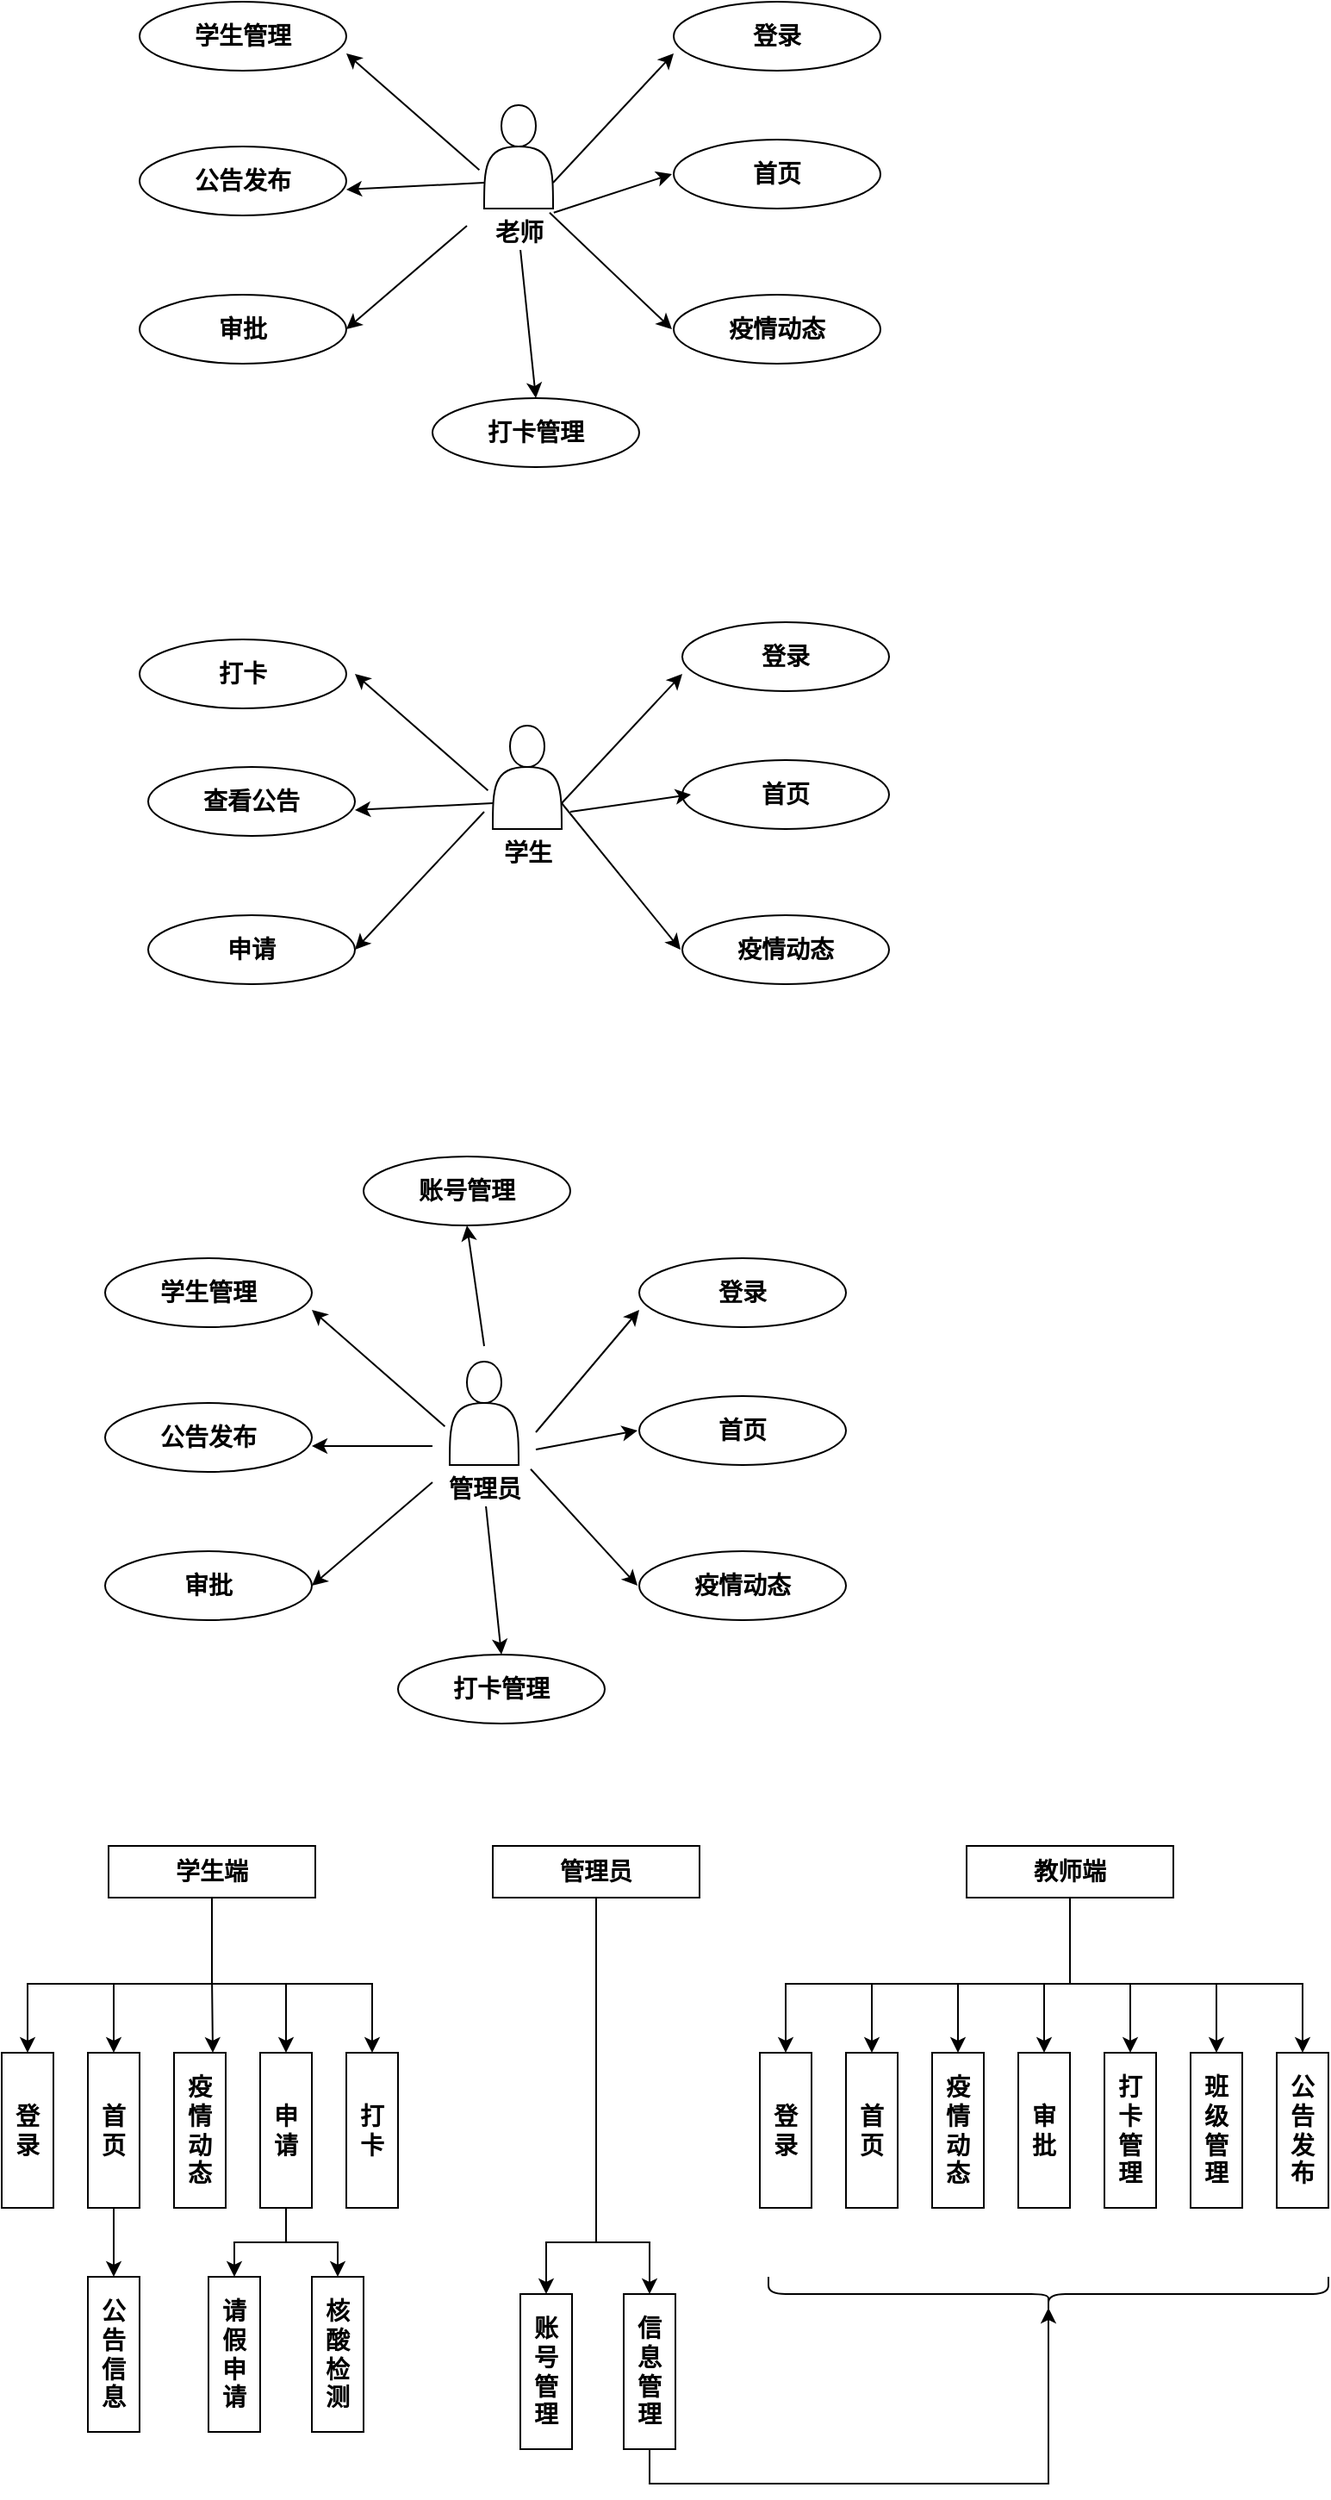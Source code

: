<mxfile version="16.6.7" type="github">
  <diagram id="BFSeF_5g0J5Vp8dAedEM" name="Page-1">
    <mxGraphModel dx="1038" dy="588" grid="1" gridSize="10" guides="1" tooltips="1" connect="1" arrows="1" fold="1" page="1" pageScale="1" pageWidth="827" pageHeight="1169" math="0" shadow="0">
      <root>
        <mxCell id="0" />
        <mxCell id="1" parent="0" />
        <mxCell id="VckKh3-iiCh1e8RcYMrr-1" value="" style="shape=actor;whiteSpace=wrap;html=1;" vertex="1" parent="1">
          <mxGeometry x="340" y="230" width="40" height="60" as="geometry" />
        </mxCell>
        <mxCell id="VckKh3-iiCh1e8RcYMrr-2" value="&lt;b&gt;老师&lt;/b&gt;" style="text;html=1;align=center;verticalAlign=middle;resizable=0;points=[];autosize=1;strokeColor=none;fillColor=none;fontSize=14;" vertex="1" parent="1">
          <mxGeometry x="340" y="294" width="40" height="20" as="geometry" />
        </mxCell>
        <mxCell id="VckKh3-iiCh1e8RcYMrr-5" value="&lt;b&gt;登录&lt;/b&gt;" style="ellipse;whiteSpace=wrap;html=1;fontSize=14;" vertex="1" parent="1">
          <mxGeometry x="450" y="170" width="120" height="40" as="geometry" />
        </mxCell>
        <mxCell id="VckKh3-iiCh1e8RcYMrr-6" value="&lt;b&gt;首页&lt;/b&gt;" style="ellipse;whiteSpace=wrap;html=1;fontSize=14;" vertex="1" parent="1">
          <mxGeometry x="450" y="250" width="120" height="40" as="geometry" />
        </mxCell>
        <mxCell id="VckKh3-iiCh1e8RcYMrr-7" value="&lt;b&gt;学生管理&lt;/b&gt;" style="ellipse;whiteSpace=wrap;html=1;fontSize=14;" vertex="1" parent="1">
          <mxGeometry x="140" y="170" width="120" height="40" as="geometry" />
        </mxCell>
        <mxCell id="VckKh3-iiCh1e8RcYMrr-8" value="&lt;b&gt;疫情动态&lt;/b&gt;" style="ellipse;whiteSpace=wrap;html=1;fontSize=14;" vertex="1" parent="1">
          <mxGeometry x="450" y="340" width="120" height="40" as="geometry" />
        </mxCell>
        <mxCell id="VckKh3-iiCh1e8RcYMrr-9" value="&lt;b&gt;公告发布&lt;/b&gt;" style="ellipse;whiteSpace=wrap;html=1;fontSize=14;" vertex="1" parent="1">
          <mxGeometry x="140" y="254" width="120" height="40" as="geometry" />
        </mxCell>
        <mxCell id="VckKh3-iiCh1e8RcYMrr-10" value="&lt;b&gt;审批&lt;/b&gt;&lt;span style=&quot;color: rgba(0 , 0 , 0 , 0) ; font-family: monospace ; font-size: 0px&quot;&gt;%3CmxGraphModel%3E%3Croot%3E%3CmxCell%20id%3D%220%22%2F%3E%3CmxCell%20id%3D%221%22%20parent%3D%220%22%2F%3E%3CmxCell%20id%3D%222%22%20value%3D%22%26lt%3Bb%26gt%3B%E7%99%BB%E5%BD%95%26lt%3B%2Fb%26gt%3B%22%20style%3D%22ellipse%3BwhiteSpace%3Dwrap%3Bhtml%3D1%3BfontSize%3D14%3B%22%20vertex%3D%221%22%20parent%3D%221%22%3E%3CmxGeometry%20x%3D%22400%22%20y%3D%22180%22%20width%3D%22120%22%20height%3D%2240%22%20as%3D%22geometry%22%2F%3E%3C%2FmxCell%3E%3C%2Froot%3E%3C%2FmxGraphModel%3E&lt;/span&gt;" style="ellipse;whiteSpace=wrap;html=1;fontSize=14;" vertex="1" parent="1">
          <mxGeometry x="140" y="340" width="120" height="40" as="geometry" />
        </mxCell>
        <mxCell id="VckKh3-iiCh1e8RcYMrr-11" value="&lt;b&gt;打卡管理&lt;/b&gt;" style="ellipse;whiteSpace=wrap;html=1;fontSize=14;" vertex="1" parent="1">
          <mxGeometry x="310" y="400" width="120" height="40" as="geometry" />
        </mxCell>
        <mxCell id="VckKh3-iiCh1e8RcYMrr-13" value="" style="endArrow=classic;html=1;rounded=0;fontSize=14;exitX=1;exitY=0.75;exitDx=0;exitDy=0;" edge="1" parent="1" source="VckKh3-iiCh1e8RcYMrr-1">
          <mxGeometry width="50" height="50" relative="1" as="geometry">
            <mxPoint x="400" y="250" as="sourcePoint" />
            <mxPoint x="450" y="200" as="targetPoint" />
          </mxGeometry>
        </mxCell>
        <mxCell id="VckKh3-iiCh1e8RcYMrr-16" value="" style="endArrow=classic;html=1;rounded=0;fontSize=14;exitX=1.01;exitY=1.04;exitDx=0;exitDy=0;exitPerimeter=0;" edge="1" parent="1" source="VckKh3-iiCh1e8RcYMrr-1">
          <mxGeometry width="50" height="50" relative="1" as="geometry">
            <mxPoint x="379" y="345" as="sourcePoint" />
            <mxPoint x="449" y="270" as="targetPoint" />
          </mxGeometry>
        </mxCell>
        <mxCell id="VckKh3-iiCh1e8RcYMrr-17" value="" style="endArrow=classic;html=1;rounded=0;fontSize=14;exitX=0.95;exitY=-0.08;exitDx=0;exitDy=0;exitPerimeter=0;" edge="1" parent="1" source="VckKh3-iiCh1e8RcYMrr-2">
          <mxGeometry width="50" height="50" relative="1" as="geometry">
            <mxPoint x="379" y="435" as="sourcePoint" />
            <mxPoint x="449" y="360" as="targetPoint" />
          </mxGeometry>
        </mxCell>
        <mxCell id="VckKh3-iiCh1e8RcYMrr-18" value="" style="endArrow=classic;html=1;rounded=0;fontSize=14;" edge="1" parent="1" source="VckKh3-iiCh1e8RcYMrr-2">
          <mxGeometry width="50" height="50" relative="1" as="geometry">
            <mxPoint x="300" y="475" as="sourcePoint" />
            <mxPoint x="370" y="400" as="targetPoint" />
          </mxGeometry>
        </mxCell>
        <mxCell id="VckKh3-iiCh1e8RcYMrr-19" value="" style="endArrow=classic;html=1;rounded=0;fontSize=14;exitX=0;exitY=0.75;exitDx=0;exitDy=0;" edge="1" parent="1" source="VckKh3-iiCh1e8RcYMrr-1">
          <mxGeometry width="50" height="50" relative="1" as="geometry">
            <mxPoint x="210" y="329" as="sourcePoint" />
            <mxPoint x="260" y="279" as="targetPoint" />
          </mxGeometry>
        </mxCell>
        <mxCell id="VckKh3-iiCh1e8RcYMrr-20" value="" style="endArrow=classic;html=1;rounded=0;fontSize=14;exitX=-0.07;exitY=0.627;exitDx=0;exitDy=0;exitPerimeter=0;entryX=1;entryY=0.75;entryDx=0;entryDy=0;entryPerimeter=0;" edge="1" parent="1" source="VckKh3-iiCh1e8RcYMrr-1" target="VckKh3-iiCh1e8RcYMrr-7">
          <mxGeometry width="50" height="50" relative="1" as="geometry">
            <mxPoint x="280" y="285" as="sourcePoint" />
            <mxPoint x="330" y="235" as="targetPoint" />
          </mxGeometry>
        </mxCell>
        <mxCell id="VckKh3-iiCh1e8RcYMrr-21" value="" style="endArrow=classic;html=1;rounded=0;fontSize=14;" edge="1" parent="1">
          <mxGeometry width="50" height="50" relative="1" as="geometry">
            <mxPoint x="330" y="300" as="sourcePoint" />
            <mxPoint x="260" y="360" as="targetPoint" />
          </mxGeometry>
        </mxCell>
        <mxCell id="VckKh3-iiCh1e8RcYMrr-22" value="" style="shape=actor;whiteSpace=wrap;html=1;" vertex="1" parent="1">
          <mxGeometry x="345" y="590" width="40" height="60" as="geometry" />
        </mxCell>
        <mxCell id="VckKh3-iiCh1e8RcYMrr-23" value="&lt;b&gt;学生&lt;/b&gt;" style="text;html=1;align=center;verticalAlign=middle;resizable=0;points=[];autosize=1;strokeColor=none;fillColor=none;fontSize=14;" vertex="1" parent="1">
          <mxGeometry x="345" y="654" width="40" height="20" as="geometry" />
        </mxCell>
        <mxCell id="VckKh3-iiCh1e8RcYMrr-24" value="&lt;b&gt;登录&lt;/b&gt;" style="ellipse;whiteSpace=wrap;html=1;fontSize=14;" vertex="1" parent="1">
          <mxGeometry x="455" y="530" width="120" height="40" as="geometry" />
        </mxCell>
        <mxCell id="VckKh3-iiCh1e8RcYMrr-25" value="&lt;b&gt;首页&lt;/b&gt;" style="ellipse;whiteSpace=wrap;html=1;fontSize=14;" vertex="1" parent="1">
          <mxGeometry x="455" y="610" width="120" height="40" as="geometry" />
        </mxCell>
        <mxCell id="VckKh3-iiCh1e8RcYMrr-27" value="&lt;b&gt;疫情动态&lt;/b&gt;" style="ellipse;whiteSpace=wrap;html=1;fontSize=14;" vertex="1" parent="1">
          <mxGeometry x="455" y="700" width="120" height="40" as="geometry" />
        </mxCell>
        <mxCell id="VckKh3-iiCh1e8RcYMrr-28" value="&lt;b&gt;查看公告&lt;/b&gt;" style="ellipse;whiteSpace=wrap;html=1;fontSize=14;" vertex="1" parent="1">
          <mxGeometry x="145" y="614" width="120" height="40" as="geometry" />
        </mxCell>
        <mxCell id="VckKh3-iiCh1e8RcYMrr-29" value="&lt;b&gt;申请&lt;/b&gt;" style="ellipse;whiteSpace=wrap;html=1;fontSize=14;" vertex="1" parent="1">
          <mxGeometry x="145" y="700" width="120" height="40" as="geometry" />
        </mxCell>
        <mxCell id="VckKh3-iiCh1e8RcYMrr-30" value="&lt;b&gt;打卡&lt;/b&gt;" style="ellipse;whiteSpace=wrap;html=1;fontSize=14;" vertex="1" parent="1">
          <mxGeometry x="140" y="540" width="120" height="40" as="geometry" />
        </mxCell>
        <mxCell id="VckKh3-iiCh1e8RcYMrr-31" value="" style="endArrow=classic;html=1;rounded=0;fontSize=14;exitX=1;exitY=0.75;exitDx=0;exitDy=0;" edge="1" parent="1" source="VckKh3-iiCh1e8RcYMrr-22">
          <mxGeometry width="50" height="50" relative="1" as="geometry">
            <mxPoint x="405" y="610" as="sourcePoint" />
            <mxPoint x="455" y="560" as="targetPoint" />
          </mxGeometry>
        </mxCell>
        <mxCell id="VckKh3-iiCh1e8RcYMrr-33" value="" style="endArrow=classic;html=1;rounded=0;fontSize=14;exitX=1;exitY=0.75;exitDx=0;exitDy=0;" edge="1" parent="1" source="VckKh3-iiCh1e8RcYMrr-22">
          <mxGeometry width="50" height="50" relative="1" as="geometry">
            <mxPoint x="384" y="795" as="sourcePoint" />
            <mxPoint x="454" y="720" as="targetPoint" />
          </mxGeometry>
        </mxCell>
        <mxCell id="VckKh3-iiCh1e8RcYMrr-35" value="" style="endArrow=classic;html=1;rounded=0;fontSize=14;exitX=0;exitY=0.75;exitDx=0;exitDy=0;" edge="1" parent="1" source="VckKh3-iiCh1e8RcYMrr-22">
          <mxGeometry width="50" height="50" relative="1" as="geometry">
            <mxPoint x="215" y="689" as="sourcePoint" />
            <mxPoint x="265" y="639" as="targetPoint" />
          </mxGeometry>
        </mxCell>
        <mxCell id="VckKh3-iiCh1e8RcYMrr-36" value="" style="endArrow=classic;html=1;rounded=0;fontSize=14;exitX=-0.07;exitY=0.627;exitDx=0;exitDy=0;exitPerimeter=0;entryX=1;entryY=0.75;entryDx=0;entryDy=0;entryPerimeter=0;" edge="1" parent="1" source="VckKh3-iiCh1e8RcYMrr-22">
          <mxGeometry width="50" height="50" relative="1" as="geometry">
            <mxPoint x="285" y="645" as="sourcePoint" />
            <mxPoint x="265" y="560" as="targetPoint" />
          </mxGeometry>
        </mxCell>
        <mxCell id="VckKh3-iiCh1e8RcYMrr-37" value="" style="endArrow=classic;html=1;rounded=0;fontSize=14;" edge="1" parent="1">
          <mxGeometry width="50" height="50" relative="1" as="geometry">
            <mxPoint x="340" y="640" as="sourcePoint" />
            <mxPoint x="265" y="720" as="targetPoint" />
          </mxGeometry>
        </mxCell>
        <mxCell id="VckKh3-iiCh1e8RcYMrr-38" value="" style="endArrow=classic;html=1;rounded=0;fontSize=14;" edge="1" parent="1">
          <mxGeometry width="50" height="50" relative="1" as="geometry">
            <mxPoint x="390" y="640" as="sourcePoint" />
            <mxPoint x="460" y="630" as="targetPoint" />
          </mxGeometry>
        </mxCell>
        <mxCell id="VckKh3-iiCh1e8RcYMrr-54" value="" style="shape=actor;whiteSpace=wrap;html=1;" vertex="1" parent="1">
          <mxGeometry x="320" y="959" width="40" height="60" as="geometry" />
        </mxCell>
        <mxCell id="VckKh3-iiCh1e8RcYMrr-55" value="&lt;b&gt;管理员&lt;/b&gt;" style="text;html=1;align=center;verticalAlign=middle;resizable=0;points=[];autosize=1;strokeColor=none;fillColor=none;fontSize=14;" vertex="1" parent="1">
          <mxGeometry x="310" y="1023" width="60" height="20" as="geometry" />
        </mxCell>
        <mxCell id="VckKh3-iiCh1e8RcYMrr-56" value="&lt;b&gt;登录&lt;/b&gt;" style="ellipse;whiteSpace=wrap;html=1;fontSize=14;" vertex="1" parent="1">
          <mxGeometry x="430" y="899" width="120" height="40" as="geometry" />
        </mxCell>
        <mxCell id="VckKh3-iiCh1e8RcYMrr-57" value="&lt;b&gt;首页&lt;/b&gt;" style="ellipse;whiteSpace=wrap;html=1;fontSize=14;" vertex="1" parent="1">
          <mxGeometry x="430" y="979" width="120" height="40" as="geometry" />
        </mxCell>
        <mxCell id="VckKh3-iiCh1e8RcYMrr-58" value="&lt;b&gt;学生管理&lt;/b&gt;" style="ellipse;whiteSpace=wrap;html=1;fontSize=14;" vertex="1" parent="1">
          <mxGeometry x="120" y="899" width="120" height="40" as="geometry" />
        </mxCell>
        <mxCell id="VckKh3-iiCh1e8RcYMrr-59" value="&lt;b&gt;疫情动态&lt;/b&gt;" style="ellipse;whiteSpace=wrap;html=1;fontSize=14;" vertex="1" parent="1">
          <mxGeometry x="430" y="1069" width="120" height="40" as="geometry" />
        </mxCell>
        <mxCell id="VckKh3-iiCh1e8RcYMrr-60" value="&lt;b&gt;公告发布&lt;/b&gt;" style="ellipse;whiteSpace=wrap;html=1;fontSize=14;" vertex="1" parent="1">
          <mxGeometry x="120" y="983" width="120" height="40" as="geometry" />
        </mxCell>
        <mxCell id="VckKh3-iiCh1e8RcYMrr-61" value="&lt;b&gt;审批&lt;/b&gt;&lt;span style=&quot;color: rgba(0 , 0 , 0 , 0) ; font-family: monospace ; font-size: 0px&quot;&gt;%3CmxGraphModel%3E%3Croot%3E%3CmxCell%20id%3D%220%22%2F%3E%3CmxCell%20id%3D%221%22%20parent%3D%220%22%2F%3E%3CmxCell%20id%3D%222%22%20value%3D%22%26lt%3Bb%26gt%3B%E7%99%BB%E5%BD%95%26lt%3B%2Fb%26gt%3B%22%20style%3D%22ellipse%3BwhiteSpace%3Dwrap%3Bhtml%3D1%3BfontSize%3D14%3B%22%20vertex%3D%221%22%20parent%3D%221%22%3E%3CmxGeometry%20x%3D%22400%22%20y%3D%22180%22%20width%3D%22120%22%20height%3D%2240%22%20as%3D%22geometry%22%2F%3E%3C%2FmxCell%3E%3C%2Froot%3E%3C%2FmxGraphModel%3E&lt;/span&gt;" style="ellipse;whiteSpace=wrap;html=1;fontSize=14;" vertex="1" parent="1">
          <mxGeometry x="120" y="1069" width="120" height="40" as="geometry" />
        </mxCell>
        <mxCell id="VckKh3-iiCh1e8RcYMrr-62" value="&lt;b&gt;打卡管理&lt;/b&gt;" style="ellipse;whiteSpace=wrap;html=1;fontSize=14;" vertex="1" parent="1">
          <mxGeometry x="290" y="1129" width="120" height="40" as="geometry" />
        </mxCell>
        <mxCell id="VckKh3-iiCh1e8RcYMrr-63" value="" style="endArrow=classic;html=1;rounded=0;fontSize=14;" edge="1" parent="1">
          <mxGeometry width="50" height="50" relative="1" as="geometry">
            <mxPoint x="370" y="1000" as="sourcePoint" />
            <mxPoint x="430" y="929" as="targetPoint" />
          </mxGeometry>
        </mxCell>
        <mxCell id="VckKh3-iiCh1e8RcYMrr-64" value="" style="endArrow=classic;html=1;rounded=0;fontSize=14;" edge="1" parent="1">
          <mxGeometry width="50" height="50" relative="1" as="geometry">
            <mxPoint x="370" y="1010" as="sourcePoint" />
            <mxPoint x="429" y="999" as="targetPoint" />
          </mxGeometry>
        </mxCell>
        <mxCell id="VckKh3-iiCh1e8RcYMrr-65" value="" style="endArrow=classic;html=1;rounded=0;fontSize=14;exitX=0.95;exitY=-0.08;exitDx=0;exitDy=0;exitPerimeter=0;" edge="1" parent="1" source="VckKh3-iiCh1e8RcYMrr-55">
          <mxGeometry width="50" height="50" relative="1" as="geometry">
            <mxPoint x="359" y="1164" as="sourcePoint" />
            <mxPoint x="429" y="1089" as="targetPoint" />
          </mxGeometry>
        </mxCell>
        <mxCell id="VckKh3-iiCh1e8RcYMrr-66" value="" style="endArrow=classic;html=1;rounded=0;fontSize=14;" edge="1" parent="1" source="VckKh3-iiCh1e8RcYMrr-55">
          <mxGeometry width="50" height="50" relative="1" as="geometry">
            <mxPoint x="280" y="1204" as="sourcePoint" />
            <mxPoint x="350" y="1129" as="targetPoint" />
          </mxGeometry>
        </mxCell>
        <mxCell id="VckKh3-iiCh1e8RcYMrr-67" value="" style="endArrow=classic;html=1;rounded=0;fontSize=14;" edge="1" parent="1">
          <mxGeometry width="50" height="50" relative="1" as="geometry">
            <mxPoint x="310" y="1008" as="sourcePoint" />
            <mxPoint x="240" y="1008" as="targetPoint" />
          </mxGeometry>
        </mxCell>
        <mxCell id="VckKh3-iiCh1e8RcYMrr-68" value="" style="endArrow=classic;html=1;rounded=0;fontSize=14;exitX=-0.07;exitY=0.627;exitDx=0;exitDy=0;exitPerimeter=0;entryX=1;entryY=0.75;entryDx=0;entryDy=0;entryPerimeter=0;" edge="1" parent="1" source="VckKh3-iiCh1e8RcYMrr-54" target="VckKh3-iiCh1e8RcYMrr-58">
          <mxGeometry width="50" height="50" relative="1" as="geometry">
            <mxPoint x="260" y="1014" as="sourcePoint" />
            <mxPoint x="310" y="964" as="targetPoint" />
          </mxGeometry>
        </mxCell>
        <mxCell id="VckKh3-iiCh1e8RcYMrr-69" value="" style="endArrow=classic;html=1;rounded=0;fontSize=14;" edge="1" parent="1">
          <mxGeometry width="50" height="50" relative="1" as="geometry">
            <mxPoint x="310" y="1029" as="sourcePoint" />
            <mxPoint x="240" y="1089" as="targetPoint" />
          </mxGeometry>
        </mxCell>
        <mxCell id="VckKh3-iiCh1e8RcYMrr-70" value="&lt;b&gt;账号管理&lt;/b&gt;" style="ellipse;whiteSpace=wrap;html=1;fontSize=14;" vertex="1" parent="1">
          <mxGeometry x="270" y="840" width="120" height="40" as="geometry" />
        </mxCell>
        <mxCell id="VckKh3-iiCh1e8RcYMrr-71" value="" style="endArrow=classic;html=1;rounded=0;fontSize=14;entryX=0.5;entryY=1;entryDx=0;entryDy=0;" edge="1" parent="1" target="VckKh3-iiCh1e8RcYMrr-70">
          <mxGeometry width="50" height="50" relative="1" as="geometry">
            <mxPoint x="340" y="950" as="sourcePoint" />
            <mxPoint x="360" y="890" as="targetPoint" />
          </mxGeometry>
        </mxCell>
        <mxCell id="VckKh3-iiCh1e8RcYMrr-111" style="edgeStyle=orthogonalEdgeStyle;rounded=0;orthogonalLoop=1;jettySize=auto;html=1;entryX=0.5;entryY=0;entryDx=0;entryDy=0;fontSize=14;" edge="1" parent="1" source="VckKh3-iiCh1e8RcYMrr-85" target="VckKh3-iiCh1e8RcYMrr-89">
          <mxGeometry relative="1" as="geometry">
            <Array as="points">
              <mxPoint x="182" y="1320" />
              <mxPoint x="75" y="1320" />
            </Array>
          </mxGeometry>
        </mxCell>
        <mxCell id="VckKh3-iiCh1e8RcYMrr-112" style="edgeStyle=orthogonalEdgeStyle;rounded=0;orthogonalLoop=1;jettySize=auto;html=1;entryX=0.75;entryY=0;entryDx=0;entryDy=0;fontSize=14;" edge="1" parent="1" source="VckKh3-iiCh1e8RcYMrr-85" target="VckKh3-iiCh1e8RcYMrr-91">
          <mxGeometry relative="1" as="geometry" />
        </mxCell>
        <mxCell id="VckKh3-iiCh1e8RcYMrr-113" style="edgeStyle=orthogonalEdgeStyle;rounded=0;orthogonalLoop=1;jettySize=auto;html=1;exitX=0.5;exitY=1;exitDx=0;exitDy=0;entryX=0.5;entryY=0;entryDx=0;entryDy=0;fontSize=14;" edge="1" parent="1" source="VckKh3-iiCh1e8RcYMrr-85" target="VckKh3-iiCh1e8RcYMrr-90">
          <mxGeometry relative="1" as="geometry">
            <Array as="points">
              <mxPoint x="182" y="1320" />
              <mxPoint x="125" y="1320" />
            </Array>
          </mxGeometry>
        </mxCell>
        <mxCell id="VckKh3-iiCh1e8RcYMrr-114" style="edgeStyle=orthogonalEdgeStyle;rounded=0;orthogonalLoop=1;jettySize=auto;html=1;exitX=0.5;exitY=1;exitDx=0;exitDy=0;entryX=0.5;entryY=0;entryDx=0;entryDy=0;fontSize=14;" edge="1" parent="1" source="VckKh3-iiCh1e8RcYMrr-85" target="VckKh3-iiCh1e8RcYMrr-95">
          <mxGeometry relative="1" as="geometry">
            <Array as="points">
              <mxPoint x="182" y="1320" />
              <mxPoint x="225" y="1320" />
            </Array>
          </mxGeometry>
        </mxCell>
        <mxCell id="VckKh3-iiCh1e8RcYMrr-115" style="edgeStyle=orthogonalEdgeStyle;rounded=0;orthogonalLoop=1;jettySize=auto;html=1;entryX=0.5;entryY=0;entryDx=0;entryDy=0;fontSize=14;" edge="1" parent="1" source="VckKh3-iiCh1e8RcYMrr-85" target="VckKh3-iiCh1e8RcYMrr-96">
          <mxGeometry relative="1" as="geometry">
            <Array as="points">
              <mxPoint x="182" y="1320" />
              <mxPoint x="275" y="1320" />
            </Array>
          </mxGeometry>
        </mxCell>
        <mxCell id="VckKh3-iiCh1e8RcYMrr-85" value="&lt;b&gt;学生端&lt;/b&gt;" style="rounded=0;whiteSpace=wrap;html=1;fontSize=14;" vertex="1" parent="1">
          <mxGeometry x="122" y="1240" width="120" height="30" as="geometry" />
        </mxCell>
        <mxCell id="VckKh3-iiCh1e8RcYMrr-120" style="edgeStyle=orthogonalEdgeStyle;rounded=0;orthogonalLoop=1;jettySize=auto;html=1;entryX=0.5;entryY=0;entryDx=0;entryDy=0;fontSize=14;" edge="1" parent="1" source="VckKh3-iiCh1e8RcYMrr-86" target="VckKh3-iiCh1e8RcYMrr-109">
          <mxGeometry relative="1" as="geometry">
            <Array as="points">
              <mxPoint x="405" y="1470" />
              <mxPoint x="376" y="1470" />
            </Array>
          </mxGeometry>
        </mxCell>
        <mxCell id="VckKh3-iiCh1e8RcYMrr-121" style="edgeStyle=orthogonalEdgeStyle;rounded=0;orthogonalLoop=1;jettySize=auto;html=1;entryX=0.5;entryY=0;entryDx=0;entryDy=0;fontSize=14;" edge="1" parent="1" source="VckKh3-iiCh1e8RcYMrr-86" target="VckKh3-iiCh1e8RcYMrr-110">
          <mxGeometry relative="1" as="geometry">
            <Array as="points">
              <mxPoint x="405" y="1470" />
              <mxPoint x="436" y="1470" />
            </Array>
          </mxGeometry>
        </mxCell>
        <mxCell id="VckKh3-iiCh1e8RcYMrr-86" value="&lt;b&gt;管理员&lt;/b&gt;" style="rounded=0;whiteSpace=wrap;html=1;fontSize=14;" vertex="1" parent="1">
          <mxGeometry x="345" y="1240" width="120" height="30" as="geometry" />
        </mxCell>
        <mxCell id="VckKh3-iiCh1e8RcYMrr-122" value="" style="edgeStyle=orthogonalEdgeStyle;rounded=0;orthogonalLoop=1;jettySize=auto;html=1;fontSize=14;" edge="1" parent="1" source="VckKh3-iiCh1e8RcYMrr-87" target="VckKh3-iiCh1e8RcYMrr-102">
          <mxGeometry relative="1" as="geometry">
            <Array as="points">
              <mxPoint x="680" y="1320" />
              <mxPoint x="715" y="1320" />
            </Array>
          </mxGeometry>
        </mxCell>
        <mxCell id="VckKh3-iiCh1e8RcYMrr-123" style="edgeStyle=orthogonalEdgeStyle;rounded=0;orthogonalLoop=1;jettySize=auto;html=1;entryX=0.5;entryY=0;entryDx=0;entryDy=0;fontSize=14;" edge="1" parent="1" source="VckKh3-iiCh1e8RcYMrr-87" target="VckKh3-iiCh1e8RcYMrr-98">
          <mxGeometry relative="1" as="geometry">
            <Array as="points">
              <mxPoint x="680" y="1320" />
              <mxPoint x="515" y="1320" />
            </Array>
          </mxGeometry>
        </mxCell>
        <mxCell id="VckKh3-iiCh1e8RcYMrr-124" style="edgeStyle=orthogonalEdgeStyle;rounded=0;orthogonalLoop=1;jettySize=auto;html=1;entryX=0.5;entryY=0;entryDx=0;entryDy=0;fontSize=14;" edge="1" parent="1" source="VckKh3-iiCh1e8RcYMrr-87" target="VckKh3-iiCh1e8RcYMrr-99">
          <mxGeometry relative="1" as="geometry">
            <Array as="points">
              <mxPoint x="680" y="1320" />
              <mxPoint x="565" y="1320" />
            </Array>
          </mxGeometry>
        </mxCell>
        <mxCell id="VckKh3-iiCh1e8RcYMrr-125" style="edgeStyle=orthogonalEdgeStyle;rounded=0;orthogonalLoop=1;jettySize=auto;html=1;entryX=0.5;entryY=0;entryDx=0;entryDy=0;fontSize=14;" edge="1" parent="1" source="VckKh3-iiCh1e8RcYMrr-87" target="VckKh3-iiCh1e8RcYMrr-100">
          <mxGeometry relative="1" as="geometry">
            <Array as="points">
              <mxPoint x="680" y="1320" />
              <mxPoint x="615" y="1320" />
            </Array>
          </mxGeometry>
        </mxCell>
        <mxCell id="VckKh3-iiCh1e8RcYMrr-127" style="edgeStyle=orthogonalEdgeStyle;rounded=0;orthogonalLoop=1;jettySize=auto;html=1;entryX=0.5;entryY=0;entryDx=0;entryDy=0;fontSize=14;" edge="1" parent="1" source="VckKh3-iiCh1e8RcYMrr-87" target="VckKh3-iiCh1e8RcYMrr-103">
          <mxGeometry relative="1" as="geometry">
            <Array as="points">
              <mxPoint x="680" y="1320" />
              <mxPoint x="765" y="1320" />
            </Array>
          </mxGeometry>
        </mxCell>
        <mxCell id="VckKh3-iiCh1e8RcYMrr-128" style="edgeStyle=orthogonalEdgeStyle;rounded=0;orthogonalLoop=1;jettySize=auto;html=1;entryX=0.5;entryY=0;entryDx=0;entryDy=0;fontSize=14;" edge="1" parent="1" source="VckKh3-iiCh1e8RcYMrr-87" target="VckKh3-iiCh1e8RcYMrr-108">
          <mxGeometry relative="1" as="geometry">
            <Array as="points">
              <mxPoint x="680" y="1320" />
              <mxPoint x="815" y="1320" />
            </Array>
          </mxGeometry>
        </mxCell>
        <mxCell id="VckKh3-iiCh1e8RcYMrr-129" style="edgeStyle=orthogonalEdgeStyle;rounded=0;orthogonalLoop=1;jettySize=auto;html=1;entryX=0.5;entryY=0;entryDx=0;entryDy=0;fontSize=14;" edge="1" parent="1" source="VckKh3-iiCh1e8RcYMrr-87" target="VckKh3-iiCh1e8RcYMrr-101">
          <mxGeometry relative="1" as="geometry">
            <Array as="points">
              <mxPoint x="680" y="1320" />
              <mxPoint x="665" y="1320" />
            </Array>
          </mxGeometry>
        </mxCell>
        <mxCell id="VckKh3-iiCh1e8RcYMrr-87" value="&lt;b&gt;教师端&lt;/b&gt;" style="rounded=0;whiteSpace=wrap;html=1;fontSize=14;" vertex="1" parent="1">
          <mxGeometry x="620" y="1240" width="120" height="30" as="geometry" />
        </mxCell>
        <mxCell id="VckKh3-iiCh1e8RcYMrr-89" value="&lt;b&gt;登 录&lt;/b&gt;" style="rounded=0;whiteSpace=wrap;html=1;fontSize=14;" vertex="1" parent="1">
          <mxGeometry x="60" y="1360" width="30" height="90" as="geometry" />
        </mxCell>
        <mxCell id="VckKh3-iiCh1e8RcYMrr-116" value="" style="edgeStyle=orthogonalEdgeStyle;rounded=0;orthogonalLoop=1;jettySize=auto;html=1;fontSize=14;" edge="1" parent="1" source="VckKh3-iiCh1e8RcYMrr-90" target="VckKh3-iiCh1e8RcYMrr-104">
          <mxGeometry relative="1" as="geometry" />
        </mxCell>
        <mxCell id="VckKh3-iiCh1e8RcYMrr-90" value="&lt;b&gt;首 页&lt;/b&gt;" style="rounded=0;whiteSpace=wrap;html=1;fontSize=14;" vertex="1" parent="1">
          <mxGeometry x="110" y="1360" width="30" height="90" as="geometry" />
        </mxCell>
        <mxCell id="VckKh3-iiCh1e8RcYMrr-91" value="&lt;b&gt;&amp;nbsp;疫&amp;nbsp; &amp;nbsp;情&amp;nbsp; 动 态&lt;/b&gt;" style="rounded=0;whiteSpace=wrap;html=1;fontSize=14;" vertex="1" parent="1">
          <mxGeometry x="160" y="1360" width="30" height="90" as="geometry" />
        </mxCell>
        <mxCell id="VckKh3-iiCh1e8RcYMrr-118" value="" style="edgeStyle=orthogonalEdgeStyle;rounded=0;orthogonalLoop=1;jettySize=auto;html=1;fontSize=14;entryX=0.5;entryY=0;entryDx=0;entryDy=0;" edge="1" parent="1" source="VckKh3-iiCh1e8RcYMrr-95" target="VckKh3-iiCh1e8RcYMrr-105">
          <mxGeometry relative="1" as="geometry" />
        </mxCell>
        <mxCell id="VckKh3-iiCh1e8RcYMrr-119" value="" style="edgeStyle=orthogonalEdgeStyle;rounded=0;orthogonalLoop=1;jettySize=auto;html=1;fontSize=14;" edge="1" parent="1" source="VckKh3-iiCh1e8RcYMrr-95" target="VckKh3-iiCh1e8RcYMrr-106">
          <mxGeometry relative="1" as="geometry" />
        </mxCell>
        <mxCell id="VckKh3-iiCh1e8RcYMrr-95" value="&lt;b&gt;申 请&lt;/b&gt;" style="rounded=0;whiteSpace=wrap;html=1;fontSize=14;" vertex="1" parent="1">
          <mxGeometry x="210" y="1360" width="30" height="90" as="geometry" />
        </mxCell>
        <mxCell id="VckKh3-iiCh1e8RcYMrr-96" value="&lt;b&gt;打 卡&lt;/b&gt;" style="rounded=0;whiteSpace=wrap;html=1;fontSize=14;" vertex="1" parent="1">
          <mxGeometry x="260" y="1360" width="30" height="90" as="geometry" />
        </mxCell>
        <mxCell id="VckKh3-iiCh1e8RcYMrr-98" value="&lt;b&gt;登 录&lt;/b&gt;" style="rounded=0;whiteSpace=wrap;html=1;fontSize=14;" vertex="1" parent="1">
          <mxGeometry x="500" y="1360" width="30" height="90" as="geometry" />
        </mxCell>
        <mxCell id="VckKh3-iiCh1e8RcYMrr-99" value="&lt;b&gt;首 页&lt;/b&gt;" style="rounded=0;whiteSpace=wrap;html=1;fontSize=14;" vertex="1" parent="1">
          <mxGeometry x="550" y="1360" width="30" height="90" as="geometry" />
        </mxCell>
        <mxCell id="VckKh3-iiCh1e8RcYMrr-100" value="&lt;b&gt;&amp;nbsp;疫&amp;nbsp; &amp;nbsp;情&amp;nbsp; 动 态&lt;/b&gt;" style="rounded=0;whiteSpace=wrap;html=1;fontSize=14;" vertex="1" parent="1">
          <mxGeometry x="600" y="1360" width="30" height="90" as="geometry" />
        </mxCell>
        <mxCell id="VckKh3-iiCh1e8RcYMrr-101" value="&lt;b&gt;审 批&lt;/b&gt;" style="rounded=0;whiteSpace=wrap;html=1;fontSize=14;" vertex="1" parent="1">
          <mxGeometry x="650" y="1360" width="30" height="90" as="geometry" />
        </mxCell>
        <mxCell id="VckKh3-iiCh1e8RcYMrr-102" value="&lt;b&gt;打 卡 管 理&lt;/b&gt;" style="rounded=0;whiteSpace=wrap;html=1;fontSize=14;" vertex="1" parent="1">
          <mxGeometry x="700" y="1360" width="30" height="90" as="geometry" />
        </mxCell>
        <mxCell id="VckKh3-iiCh1e8RcYMrr-103" value="&lt;b&gt;班 级 管 理&lt;/b&gt;" style="rounded=0;whiteSpace=wrap;html=1;fontSize=14;" vertex="1" parent="1">
          <mxGeometry x="750" y="1360" width="30" height="90" as="geometry" />
        </mxCell>
        <mxCell id="VckKh3-iiCh1e8RcYMrr-104" value="&lt;b&gt;&amp;nbsp;公&amp;nbsp; 告 信 息&lt;/b&gt;" style="rounded=0;whiteSpace=wrap;html=1;fontSize=14;" vertex="1" parent="1">
          <mxGeometry x="110" y="1490" width="30" height="90" as="geometry" />
        </mxCell>
        <mxCell id="VckKh3-iiCh1e8RcYMrr-105" value="&lt;b&gt;请 假 申 请&lt;/b&gt;" style="rounded=0;whiteSpace=wrap;html=1;fontSize=14;" vertex="1" parent="1">
          <mxGeometry x="180" y="1490" width="30" height="90" as="geometry" />
        </mxCell>
        <mxCell id="VckKh3-iiCh1e8RcYMrr-106" value="&lt;b&gt;核 酸 检 测&lt;/b&gt;" style="rounded=0;whiteSpace=wrap;html=1;fontSize=14;" vertex="1" parent="1">
          <mxGeometry x="240" y="1490" width="30" height="90" as="geometry" />
        </mxCell>
        <mxCell id="VckKh3-iiCh1e8RcYMrr-108" value="&lt;b&gt;公 告 发 布&lt;/b&gt;" style="rounded=0;whiteSpace=wrap;html=1;fontSize=14;" vertex="1" parent="1">
          <mxGeometry x="800" y="1360" width="30" height="90" as="geometry" />
        </mxCell>
        <mxCell id="VckKh3-iiCh1e8RcYMrr-109" value="&lt;b&gt;账 号 管 理&lt;/b&gt;" style="rounded=0;whiteSpace=wrap;html=1;fontSize=14;" vertex="1" parent="1">
          <mxGeometry x="361" y="1500" width="30" height="90" as="geometry" />
        </mxCell>
        <mxCell id="VckKh3-iiCh1e8RcYMrr-132" style="edgeStyle=orthogonalEdgeStyle;rounded=0;orthogonalLoop=1;jettySize=auto;html=1;fontSize=14;entryX=0.1;entryY=0.5;entryDx=0;entryDy=0;entryPerimeter=0;" edge="1" parent="1" source="VckKh3-iiCh1e8RcYMrr-110" target="VckKh3-iiCh1e8RcYMrr-130">
          <mxGeometry relative="1" as="geometry">
            <mxPoint x="520" y="1600" as="targetPoint" />
            <Array as="points">
              <mxPoint x="436" y="1610" />
              <mxPoint x="668" y="1610" />
            </Array>
          </mxGeometry>
        </mxCell>
        <mxCell id="VckKh3-iiCh1e8RcYMrr-110" value="&lt;b&gt;信 息 管 理&lt;/b&gt;" style="rounded=0;whiteSpace=wrap;html=1;fontSize=14;" vertex="1" parent="1">
          <mxGeometry x="421" y="1500" width="30" height="90" as="geometry" />
        </mxCell>
        <mxCell id="VckKh3-iiCh1e8RcYMrr-130" value="" style="shape=curlyBracket;whiteSpace=wrap;html=1;rounded=1;flipH=1;fontSize=14;direction=north;" vertex="1" parent="1">
          <mxGeometry x="505" y="1490" width="325" height="20" as="geometry" />
        </mxCell>
      </root>
    </mxGraphModel>
  </diagram>
</mxfile>
